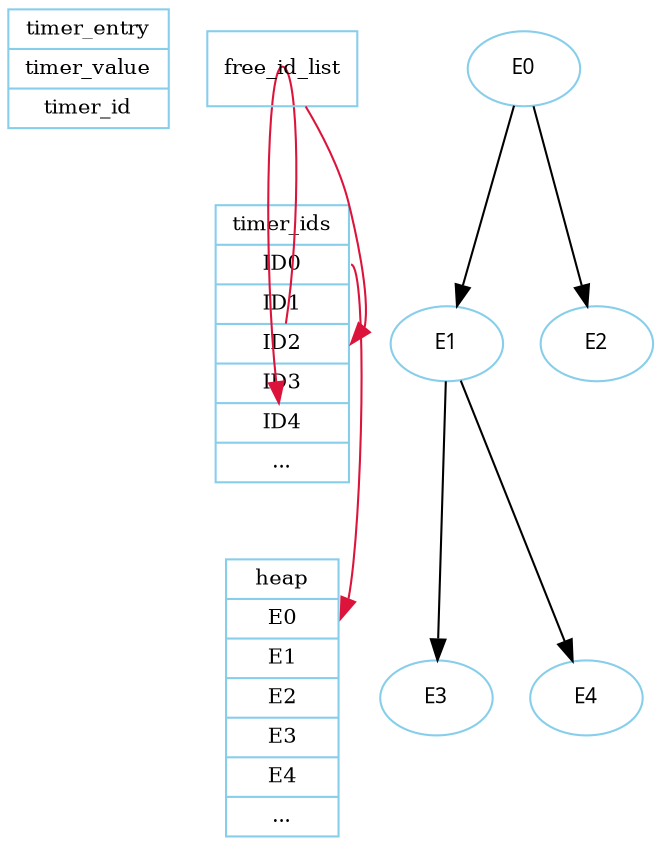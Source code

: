 digraph timer_gv {
    fontsize = 10;
    
    node[ fontsize = 10, color = "skyblue", shape = "record"];
    edge[ fontsize = 10, color = "crimson", shape = "solid"];

    timer_entry[label="{<head>timer_entry | timer_value | timer_id}"];
    heap[label="{<head>heap | <E0>E0 | E1 | E2 | E3 | E4| ...}"];

    subgraph b_tree {
        label = "heap structure";
        node[fontname = "myfont", fontsize = 10, color = "skyblue", shape = "ellipse"];
        edge[fontname = "myfont", fontsize = 10, color = "black", shape = "solid"];
        E0;
        E1;
        E2;
        E3;
        E4;
        E0 -> E1;
        E0 -> E2;
        E1 -> E3;
        E1 -> E4;
    }

    timer_ids[label="{<head>timer_ids | <ID0> ID0 | ID1 | <ID2>ID2 | ID3 | <ID4>ID4 | ...}"];
    free_id_list;
    timer_ids:ID0 -> heap:E0;
    free_id_list -> timer_ids:ID2 -> timer_ids:ID4;
}


